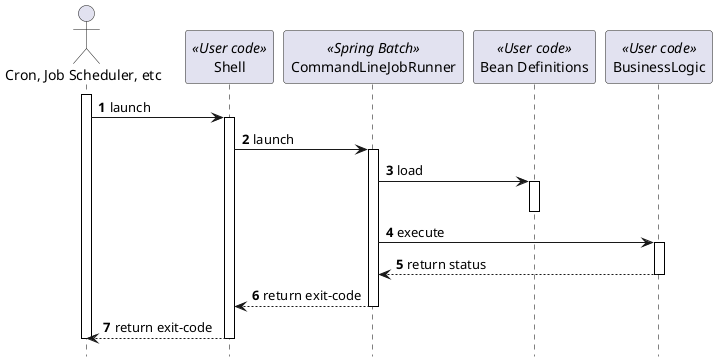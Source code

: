 @startuml

actor "Cron, Job Scheduler, etc" as 1
participant Shell as 2 <<User code>>
participant CommandLineJobRunner as 3 <<Spring Batch>>
participant "Bean Definitions" as 4 <<User code>>
participant BusinessLogic as 5 <<User code>>

autonumber
hide footbox

activate 1
1 -> 2 : launch
activate 2
2 -> 3 : launch
activate 3
3 -> 4 : load
activate 4
deactivate 4
3 -> 5 : execute
activate 5
5 --> 3 : return status
deactivate 5
3 --> 2 : return exit-code
deactivate 3
2 --> 1 : return exit-code
deactivate 2
deactivate 1

'Set styles such as format and color of each figure
skinparam Note {
  BackgroundColor #b1f8fa
  BorderColor black
}

skinparam Class {
  BorderColor black
  ArrowColor black
}

skinparam Sequence {
  BorderColor black
  ActorBorderColor black
  ArrowColor black
  LifeLineBorderColor black
  BoxLineColor black
  ParticipantBorderColor black
  EntityBorderColor black
}

skinparam componentStyle uml2

skinparam Component {
  BorderColor black
  ArrowColor black
}

skinparam Interface {
  BorderColor black
  ArrowColor black
}

@enduml
